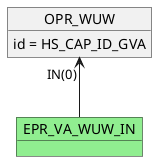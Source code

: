 @startuml

    object OPR_WUW
    OPR_WUW : id = HS_CAP_ID_GVA
    object EPR_VA_WUW_IN #lightgreen
    OPR_WUW "IN(0)" <-- EPR_VA_WUW_IN
@enduml
